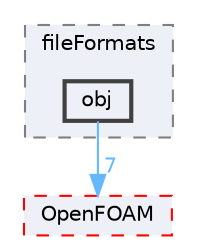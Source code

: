 digraph "src/fileFormats/obj"
{
 // LATEX_PDF_SIZE
  bgcolor="transparent";
  edge [fontname=Helvetica,fontsize=10,labelfontname=Helvetica,labelfontsize=10];
  node [fontname=Helvetica,fontsize=10,shape=box,height=0.2,width=0.4];
  compound=true
  subgraph clusterdir_b05602f37bb521a7142c0a3e200b5f35 {
    graph [ bgcolor="#edf0f7", pencolor="grey50", label="fileFormats", fontname=Helvetica,fontsize=10 style="filled,dashed", URL="dir_b05602f37bb521a7142c0a3e200b5f35.html",tooltip=""]
  dir_f340446c9e4f3e7479743f6d42e6c987 [label="obj", fillcolor="#edf0f7", color="grey25", style="filled,bold", URL="dir_f340446c9e4f3e7479743f6d42e6c987.html",tooltip=""];
  }
  dir_c5473ff19b20e6ec4dfe5c310b3778a8 [label="OpenFOAM", fillcolor="#edf0f7", color="red", style="filled,dashed", URL="dir_c5473ff19b20e6ec4dfe5c310b3778a8.html",tooltip=""];
  dir_f340446c9e4f3e7479743f6d42e6c987->dir_c5473ff19b20e6ec4dfe5c310b3778a8 [headlabel="7", labeldistance=1.5 headhref="dir_002653_002695.html" href="dir_002653_002695.html" color="steelblue1" fontcolor="steelblue1"];
}
